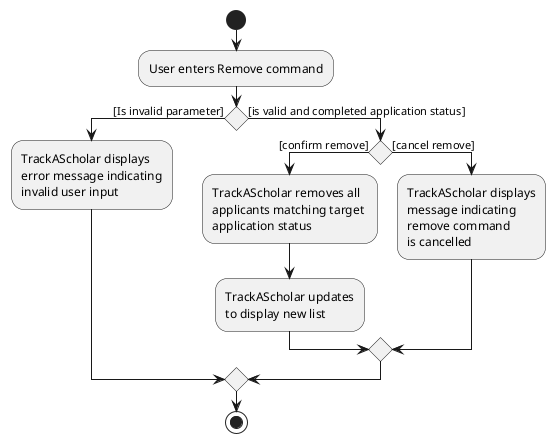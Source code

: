 @startuml
start
:User enters Remove command;

if () then ([Is invalid parameter])
    :TrackAScholar displays\nerror message indicating\ninvalid user input;

else ([is valid and completed application status])

    if () then ([confirm remove])
        :TrackAScholar removes all\napplicants matching target \napplication status;

        :TrackAScholar updates\nto display new list;
    else ([cancel remove])
        :TrackAScholar displays\nmessage indicating \nremove command \nis cancelled;
    endif

endif
stop
@enduml
